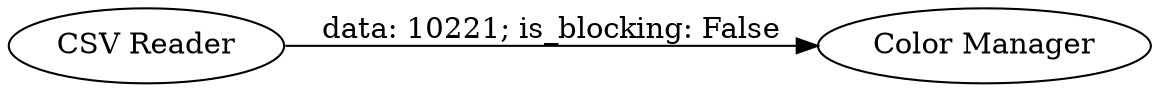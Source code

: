 digraph {
	"7585347196497701606_2" [label="Color Manager"]
	"7585347196497701606_1" [label="CSV Reader"]
	"7585347196497701606_1" -> "7585347196497701606_2" [label="data: 10221; is_blocking: False"]
	rankdir=LR
}
